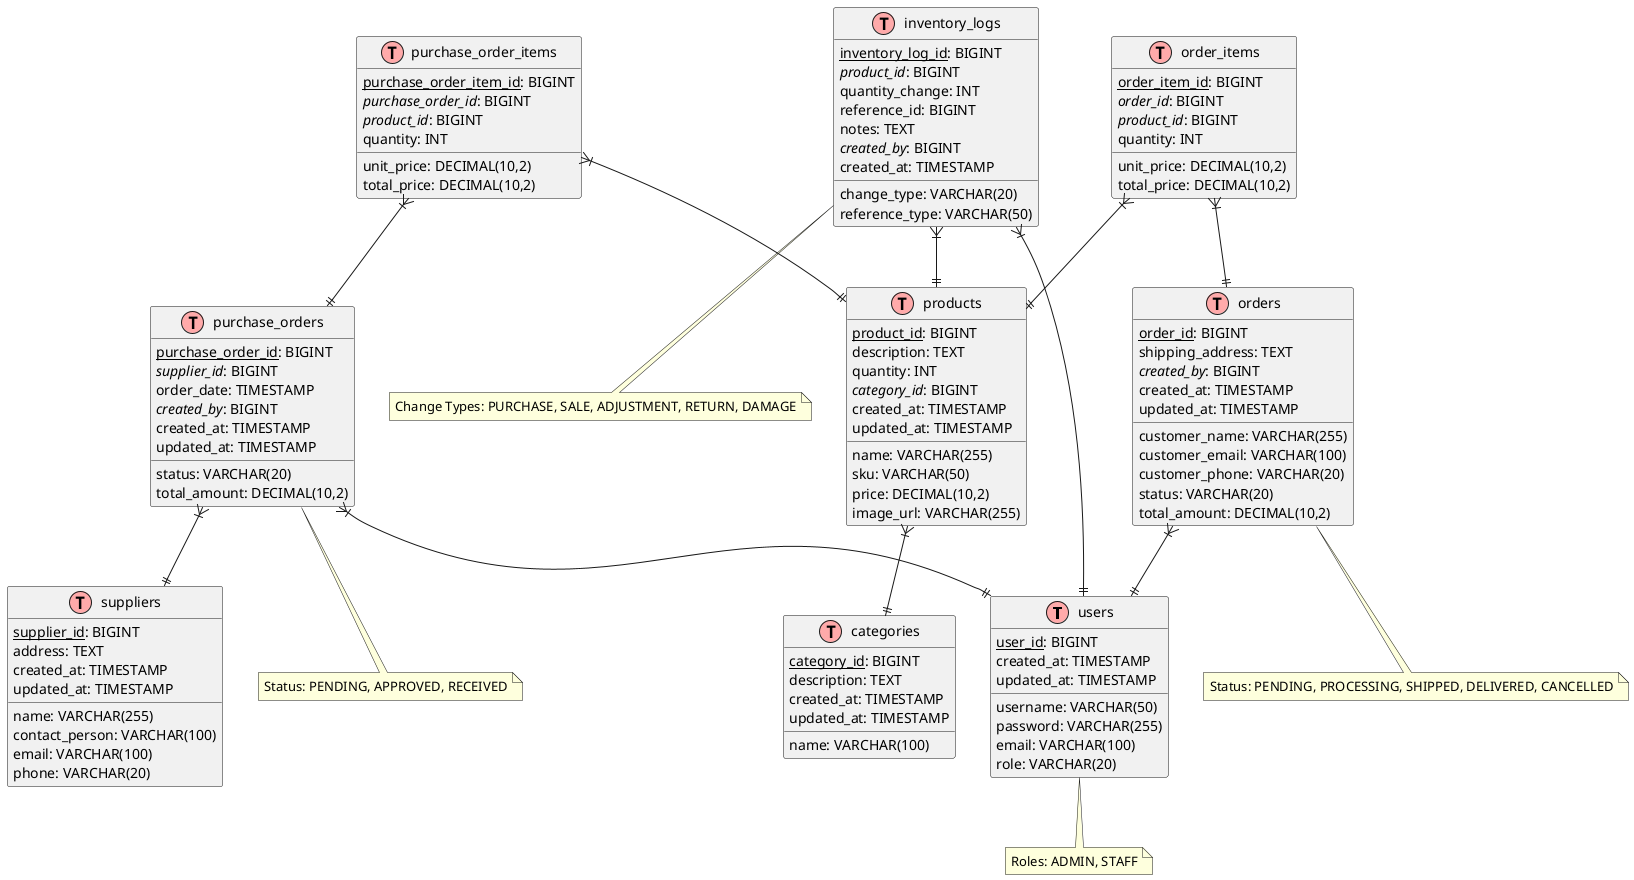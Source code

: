 @startuml QM Inventory System - Database Schema

!define table(x) class x << (T,#FFAAAA) >>
!define primary_key(x) <u>x</u>
!define foreign_key(x) <i>x</i>

table(users) {
  primary_key(user_id): BIGINT
  username: VARCHAR(50)
  password: VARCHAR(255)
  email: VARCHAR(100)
  role: VARCHAR(20)
  created_at: TIMESTAMP
  updated_at: TIMESTAMP
}

table(categories) {
  primary_key(category_id): BIGINT
  name: VARCHAR(100)
  description: TEXT
  created_at: TIMESTAMP
  updated_at: TIMESTAMP
}

table(products) {
  primary_key(product_id): BIGINT
  name: VARCHAR(255)
  description: TEXT
  sku: VARCHAR(50)
  price: DECIMAL(10,2)
  quantity: INT
  foreign_key(category_id): BIGINT
  image_url: VARCHAR(255)
  created_at: TIMESTAMP
  updated_at: TIMESTAMP
}

table(suppliers) {
  primary_key(supplier_id): BIGINT
  name: VARCHAR(255)
  contact_person: VARCHAR(100)
  email: VARCHAR(100)
  phone: VARCHAR(20)
  address: TEXT
  created_at: TIMESTAMP
  updated_at: TIMESTAMP
}

table(purchase_orders) {
  primary_key(purchase_order_id): BIGINT
  foreign_key(supplier_id): BIGINT
  order_date: TIMESTAMP
  status: VARCHAR(20)
  total_amount: DECIMAL(10,2)
  foreign_key(created_by): BIGINT
  created_at: TIMESTAMP
  updated_at: TIMESTAMP
}

table(purchase_order_items) {
  primary_key(purchase_order_item_id): BIGINT
  foreign_key(purchase_order_id): BIGINT
  foreign_key(product_id): BIGINT
  quantity: INT
  unit_price: DECIMAL(10,2)
  total_price: DECIMAL(10,2)
}

table(inventory_logs) {
  primary_key(inventory_log_id): BIGINT
  foreign_key(product_id): BIGINT
  quantity_change: INT
  change_type: VARCHAR(20)
  reference_type: VARCHAR(50)
  reference_id: BIGINT
  notes: TEXT
  foreign_key(created_by): BIGINT
  created_at: TIMESTAMP
}

table(orders) {
  primary_key(order_id): BIGINT
  customer_name: VARCHAR(255)
  customer_email: VARCHAR(100)
  customer_phone: VARCHAR(20)
  shipping_address: TEXT
  status: VARCHAR(20)
  total_amount: DECIMAL(10,2)
  foreign_key(created_by): BIGINT
  created_at: TIMESTAMP
  updated_at: TIMESTAMP
}

table(order_items) {
  primary_key(order_item_id): BIGINT
  foreign_key(order_id): BIGINT
  foreign_key(product_id): BIGINT
  quantity: INT
  unit_price: DECIMAL(10,2)
  total_price: DECIMAL(10,2)
}

products }|--|| categories
purchase_orders }|--|| suppliers
purchase_orders }|--|| users
purchase_order_items }|--|| purchase_orders
purchase_order_items }|--|| products
inventory_logs }|--|| products
inventory_logs }|--|| users
orders }|--|| users
order_items }|--|| orders
order_items }|--|| products

note bottom of users
  Roles: ADMIN, STAFF
end note

note bottom of purchase_orders
  Status: PENDING, APPROVED, RECEIVED
end note

note bottom of orders
  Status: PENDING, PROCESSING, SHIPPED, DELIVERED, CANCELLED
end note

note bottom of inventory_logs
  Change Types: PURCHASE, SALE, ADJUSTMENT, RETURN, DAMAGE
end note

@enduml